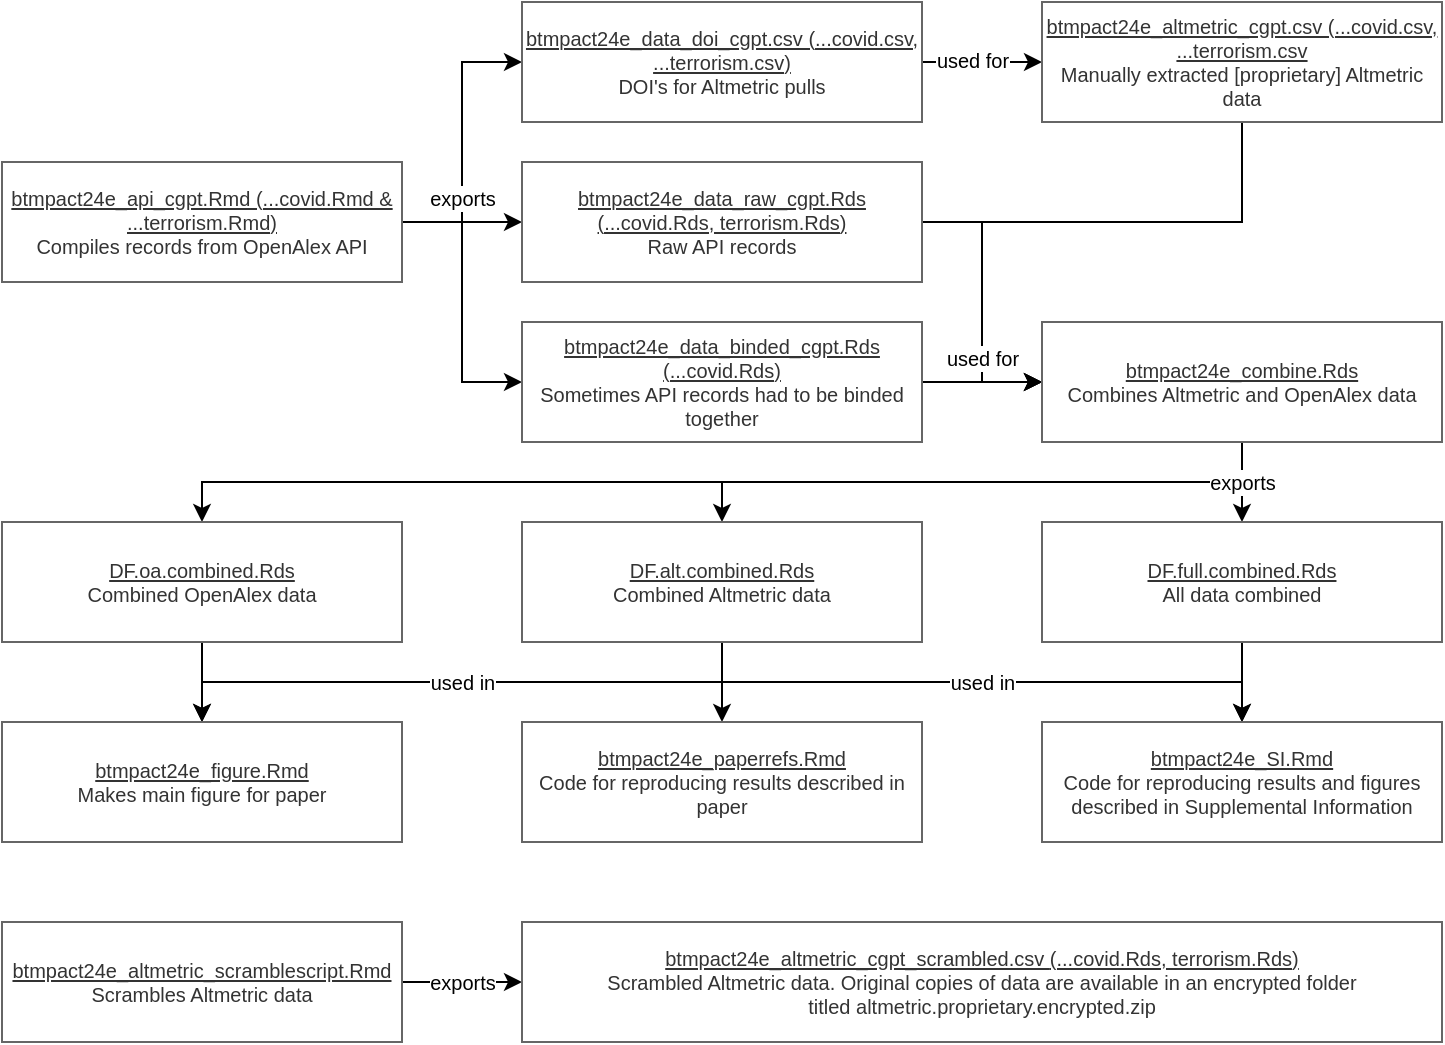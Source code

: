 <mxfile version="26.0.16">
  <diagram name="Page-1" id="vl-IJqzXdeP4moWUP0Z_">
    <mxGraphModel dx="1026" dy="674" grid="1" gridSize="10" guides="1" tooltips="1" connect="1" arrows="1" fold="1" page="1" pageScale="1" pageWidth="850" pageHeight="1100" math="0" shadow="0">
      <root>
        <mxCell id="0" />
        <mxCell id="1" parent="0" />
        <mxCell id="ZyMMh8aqc8fmREzCwDXi-11" style="edgeStyle=orthogonalEdgeStyle;rounded=0;orthogonalLoop=1;jettySize=auto;html=1;exitX=0.5;exitY=1;exitDx=0;exitDy=0;entryX=0;entryY=0.5;entryDx=0;entryDy=0;" parent="1" source="ZyMMh8aqc8fmREzCwDXi-5" target="ZyMMh8aqc8fmREzCwDXi-8" edge="1">
          <mxGeometry relative="1" as="geometry">
            <Array as="points">
              <mxPoint x="660" y="130" />
              <mxPoint x="530" y="130" />
              <mxPoint x="530" y="210" />
            </Array>
          </mxGeometry>
        </mxCell>
        <mxCell id="ZyMMh8aqc8fmREzCwDXi-10" style="edgeStyle=orthogonalEdgeStyle;rounded=0;orthogonalLoop=1;jettySize=auto;html=1;exitX=1;exitY=0.5;exitDx=0;exitDy=0;entryX=0;entryY=0.5;entryDx=0;entryDy=0;" parent="1" source="ZyMMh8aqc8fmREzCwDXi-3" target="ZyMMh8aqc8fmREzCwDXi-8" edge="1">
          <mxGeometry relative="1" as="geometry" />
        </mxCell>
        <mxCell id="Udg6lFjPiZcbS1DrdZ88-12" value="&lt;font style=&quot;font-size: 10px;&quot;&gt;exports&lt;/font&gt;" style="edgeStyle=orthogonalEdgeStyle;rounded=0;orthogonalLoop=1;jettySize=auto;html=1;exitX=1;exitY=0.5;exitDx=0;exitDy=0;entryX=0;entryY=0.5;entryDx=0;entryDy=0;" parent="1" source="Udg6lFjPiZcbS1DrdZ88-1" target="Udg6lFjPiZcbS1DrdZ88-2" edge="1">
          <mxGeometry x="-0.4" relative="1" as="geometry">
            <mxPoint as="offset" />
          </mxGeometry>
        </mxCell>
        <mxCell id="ZyMMh8aqc8fmREzCwDXi-2" style="edgeStyle=orthogonalEdgeStyle;rounded=0;orthogonalLoop=1;jettySize=auto;html=1;exitX=1;exitY=0.5;exitDx=0;exitDy=0;entryX=0;entryY=0.5;entryDx=0;entryDy=0;" parent="1" source="Udg6lFjPiZcbS1DrdZ88-1" target="ZyMMh8aqc8fmREzCwDXi-1" edge="1">
          <mxGeometry relative="1" as="geometry" />
        </mxCell>
        <mxCell id="ZyMMh8aqc8fmREzCwDXi-4" style="edgeStyle=orthogonalEdgeStyle;rounded=0;orthogonalLoop=1;jettySize=auto;html=1;exitX=1;exitY=0.5;exitDx=0;exitDy=0;entryX=0;entryY=0.5;entryDx=0;entryDy=0;" parent="1" source="Udg6lFjPiZcbS1DrdZ88-1" target="ZyMMh8aqc8fmREzCwDXi-3" edge="1">
          <mxGeometry relative="1" as="geometry" />
        </mxCell>
        <mxCell id="Udg6lFjPiZcbS1DrdZ88-1" value="&lt;u&gt;btmpact24e_api_cgpt.Rmd (...covid.Rmd &amp;amp; ...terrorism.Rmd)&lt;/u&gt;&lt;br&gt;&lt;div&gt;Compiles records from OpenAlex API&lt;/div&gt;" style="text;html=1;align=center;verticalAlign=middle;whiteSpace=wrap;rounded=0;fillColor=default;fontColor=#333333;strokeColor=#666666;fontSize=10;" parent="1" vertex="1">
          <mxGeometry x="40" y="100" width="200" height="60" as="geometry" />
        </mxCell>
        <mxCell id="ZyMMh8aqc8fmREzCwDXi-6" style="edgeStyle=orthogonalEdgeStyle;rounded=0;orthogonalLoop=1;jettySize=auto;html=1;exitX=1;exitY=0.5;exitDx=0;exitDy=0;entryX=0;entryY=0.5;entryDx=0;entryDy=0;" parent="1" source="Udg6lFjPiZcbS1DrdZ88-2" target="ZyMMh8aqc8fmREzCwDXi-5" edge="1">
          <mxGeometry relative="1" as="geometry" />
        </mxCell>
        <mxCell id="ZyMMh8aqc8fmREzCwDXi-7" value="&lt;font style=&quot;font-size: 10px;&quot;&gt;used for&lt;/font&gt;" style="edgeLabel;html=1;align=center;verticalAlign=middle;resizable=0;points=[];" parent="ZyMMh8aqc8fmREzCwDXi-6" vertex="1" connectable="0">
          <mxGeometry x="-0.167" y="1" relative="1" as="geometry">
            <mxPoint as="offset" />
          </mxGeometry>
        </mxCell>
        <mxCell id="Udg6lFjPiZcbS1DrdZ88-2" value="&lt;div&gt;&lt;u&gt;btmpact24e_data_doi_cgpt.csv (...covid.csv, ...terrorism.csv)&lt;/u&gt;&lt;div&gt;DOI&#39;s for Altmetric pulls&lt;/div&gt;&lt;/div&gt;" style="text;html=1;align=center;verticalAlign=middle;whiteSpace=wrap;rounded=0;fillColor=default;fontColor=#333333;strokeColor=#666666;fontSize=10;" parent="1" vertex="1">
          <mxGeometry x="300" y="20" width="200" height="60" as="geometry" />
        </mxCell>
        <mxCell id="Udg6lFjPiZcbS1DrdZ88-27" style="edgeStyle=orthogonalEdgeStyle;rounded=0;orthogonalLoop=1;jettySize=auto;html=1;exitX=0;exitY=0.5;exitDx=0;exitDy=0;entryX=0;entryY=0.5;entryDx=0;entryDy=0;" parent="1" edge="1">
          <mxGeometry relative="1" as="geometry">
            <Array as="points">
              <mxPoint x="10" y="200" />
              <mxPoint x="10" y="400" />
            </Array>
            <mxPoint x="40" y="200" as="sourcePoint" />
          </mxGeometry>
        </mxCell>
        <mxCell id="ZyMMh8aqc8fmREzCwDXi-9" value="&lt;font style=&quot;font-size: 10px;&quot;&gt;used for&lt;/font&gt;" style="edgeStyle=orthogonalEdgeStyle;rounded=0;orthogonalLoop=1;jettySize=auto;html=1;exitX=1;exitY=0.5;exitDx=0;exitDy=0;entryX=0;entryY=0.5;entryDx=0;entryDy=0;" parent="1" source="ZyMMh8aqc8fmREzCwDXi-1" target="ZyMMh8aqc8fmREzCwDXi-8" edge="1">
          <mxGeometry x="0.4" relative="1" as="geometry">
            <mxPoint as="offset" />
          </mxGeometry>
        </mxCell>
        <mxCell id="ZyMMh8aqc8fmREzCwDXi-1" value="&lt;div&gt;&lt;u&gt;btmpact24e_data_raw_cgpt.Rds (...covid.Rds, terrorism.Rds)&lt;/u&gt;&lt;div&gt;Raw API records&lt;/div&gt;&lt;/div&gt;" style="text;html=1;align=center;verticalAlign=middle;whiteSpace=wrap;rounded=0;fillColor=default;fontColor=#333333;strokeColor=#666666;fontSize=10;" parent="1" vertex="1">
          <mxGeometry x="300" y="100" width="200" height="60" as="geometry" />
        </mxCell>
        <mxCell id="ZyMMh8aqc8fmREzCwDXi-3" value="&lt;u&gt;btmpact24e_data_binded_cgpt.Rds (...covid.Rds)&lt;/u&gt;&lt;div&gt;Sometimes API records had to be binded together&lt;/div&gt;" style="text;html=1;align=center;verticalAlign=middle;whiteSpace=wrap;rounded=0;fillColor=default;fontColor=#333333;strokeColor=#666666;fontSize=10;" parent="1" vertex="1">
          <mxGeometry x="300" y="180" width="200" height="60" as="geometry" />
        </mxCell>
        <mxCell id="ZyMMh8aqc8fmREzCwDXi-5" value="&lt;u&gt;btmpact24e_altmetric_cgpt.csv (...covid.csv, ...terrorism.csv&lt;/u&gt;&lt;br&gt;&lt;div&gt;Manually extracted [proprietary] Altmetric data&lt;/div&gt;" style="text;html=1;align=center;verticalAlign=middle;whiteSpace=wrap;rounded=0;fillColor=default;fontColor=#333333;strokeColor=#666666;fontSize=10;" parent="1" vertex="1">
          <mxGeometry x="560" y="20" width="200" height="60" as="geometry" />
        </mxCell>
        <mxCell id="ZyMMh8aqc8fmREzCwDXi-15" style="edgeStyle=orthogonalEdgeStyle;rounded=0;orthogonalLoop=1;jettySize=auto;html=1;exitX=0.5;exitY=1;exitDx=0;exitDy=0;entryX=0.5;entryY=0;entryDx=0;entryDy=0;" parent="1" source="ZyMMh8aqc8fmREzCwDXi-8" target="ZyMMh8aqc8fmREzCwDXi-14" edge="1">
          <mxGeometry relative="1" as="geometry" />
        </mxCell>
        <mxCell id="ZyMMh8aqc8fmREzCwDXi-16" style="edgeStyle=orthogonalEdgeStyle;rounded=0;orthogonalLoop=1;jettySize=auto;html=1;exitX=0.5;exitY=1;exitDx=0;exitDy=0;entryX=0.5;entryY=0;entryDx=0;entryDy=0;" parent="1" source="ZyMMh8aqc8fmREzCwDXi-8" target="ZyMMh8aqc8fmREzCwDXi-12" edge="1">
          <mxGeometry relative="1" as="geometry" />
        </mxCell>
        <mxCell id="ZyMMh8aqc8fmREzCwDXi-17" value="&lt;font style=&quot;font-size: 10px;&quot;&gt;exports&lt;/font&gt;" style="edgeStyle=orthogonalEdgeStyle;rounded=0;orthogonalLoop=1;jettySize=auto;html=1;exitX=0.5;exitY=1;exitDx=0;exitDy=0;entryX=0.5;entryY=0;entryDx=0;entryDy=0;" parent="1" source="ZyMMh8aqc8fmREzCwDXi-8" target="ZyMMh8aqc8fmREzCwDXi-13" edge="1">
          <mxGeometry x="-0.867" relative="1" as="geometry">
            <mxPoint as="offset" />
          </mxGeometry>
        </mxCell>
        <mxCell id="ZyMMh8aqc8fmREzCwDXi-8" value="&lt;div&gt;&lt;u&gt;btmpact24e_combine.Rds&lt;/u&gt;&lt;div&gt;Combines Altmetric and OpenAlex data&lt;/div&gt;&lt;/div&gt;" style="text;html=1;align=center;verticalAlign=middle;whiteSpace=wrap;rounded=0;fillColor=default;fontColor=#333333;strokeColor=#666666;fontSize=10;" parent="1" vertex="1">
          <mxGeometry x="560" y="180" width="200" height="60" as="geometry" />
        </mxCell>
        <mxCell id="QxKKUaJP420yn0zlgnvT-7" style="edgeStyle=orthogonalEdgeStyle;rounded=0;orthogonalLoop=1;jettySize=auto;html=1;exitX=0.5;exitY=1;exitDx=0;exitDy=0;entryX=0.5;entryY=0;entryDx=0;entryDy=0;" parent="1" source="ZyMMh8aqc8fmREzCwDXi-12" target="QxKKUaJP420yn0zlgnvT-1" edge="1">
          <mxGeometry relative="1" as="geometry" />
        </mxCell>
        <mxCell id="ZyMMh8aqc8fmREzCwDXi-12" value="&lt;u&gt;DF.oa.combined.Rds&lt;/u&gt;&lt;br&gt;&lt;div&gt;Combined OpenAlex data&lt;/div&gt;" style="text;html=1;align=center;verticalAlign=middle;whiteSpace=wrap;rounded=0;fillColor=default;fontColor=#333333;strokeColor=#666666;fontSize=10;" parent="1" vertex="1">
          <mxGeometry x="40" y="280" width="200" height="60" as="geometry" />
        </mxCell>
        <mxCell id="QxKKUaJP420yn0zlgnvT-4" value="&lt;font style=&quot;font-size: 10px;&quot;&gt;used in&lt;/font&gt;" style="edgeStyle=orthogonalEdgeStyle;rounded=0;orthogonalLoop=1;jettySize=auto;html=1;exitX=0.5;exitY=1;exitDx=0;exitDy=0;entryX=0.5;entryY=0;entryDx=0;entryDy=0;" parent="1" source="ZyMMh8aqc8fmREzCwDXi-13" target="QxKKUaJP420yn0zlgnvT-1" edge="1">
          <mxGeometry relative="1" as="geometry" />
        </mxCell>
        <mxCell id="QxKKUaJP420yn0zlgnvT-5" value="&lt;font style=&quot;font-size: 10px;&quot;&gt;used in&lt;/font&gt;" style="edgeStyle=orthogonalEdgeStyle;rounded=0;orthogonalLoop=1;jettySize=auto;html=1;exitX=0.5;exitY=1;exitDx=0;exitDy=0;entryX=0.5;entryY=0;entryDx=0;entryDy=0;" parent="1" source="ZyMMh8aqc8fmREzCwDXi-13" target="QxKKUaJP420yn0zlgnvT-3" edge="1">
          <mxGeometry relative="1" as="geometry" />
        </mxCell>
        <mxCell id="QxKKUaJP420yn0zlgnvT-6" style="edgeStyle=orthogonalEdgeStyle;rounded=0;orthogonalLoop=1;jettySize=auto;html=1;exitX=0.5;exitY=1;exitDx=0;exitDy=0;entryX=0.5;entryY=0;entryDx=0;entryDy=0;" parent="1" source="ZyMMh8aqc8fmREzCwDXi-13" target="QxKKUaJP420yn0zlgnvT-2" edge="1">
          <mxGeometry relative="1" as="geometry" />
        </mxCell>
        <mxCell id="ZyMMh8aqc8fmREzCwDXi-13" value="&lt;u&gt;DF.alt.combined.Rds&lt;/u&gt;&lt;br&gt;&lt;div&gt;Combined Altmetric data&lt;/div&gt;" style="text;html=1;align=center;verticalAlign=middle;whiteSpace=wrap;rounded=0;fillColor=default;fontColor=#333333;strokeColor=#666666;fontSize=10;" parent="1" vertex="1">
          <mxGeometry x="300" y="280" width="200" height="60" as="geometry" />
        </mxCell>
        <mxCell id="QxKKUaJP420yn0zlgnvT-8" style="edgeStyle=orthogonalEdgeStyle;rounded=0;orthogonalLoop=1;jettySize=auto;html=1;exitX=0.5;exitY=1;exitDx=0;exitDy=0;entryX=0.5;entryY=0;entryDx=0;entryDy=0;" parent="1" source="ZyMMh8aqc8fmREzCwDXi-14" target="QxKKUaJP420yn0zlgnvT-3" edge="1">
          <mxGeometry relative="1" as="geometry" />
        </mxCell>
        <mxCell id="ZyMMh8aqc8fmREzCwDXi-14" value="&lt;u&gt;DF.full.combined.Rds&lt;/u&gt;&lt;br&gt;&lt;div&gt;All data combined&lt;/div&gt;" style="text;html=1;align=center;verticalAlign=middle;whiteSpace=wrap;rounded=0;fillColor=default;fontColor=#333333;strokeColor=#666666;fontSize=10;" parent="1" vertex="1">
          <mxGeometry x="560" y="280" width="200" height="60" as="geometry" />
        </mxCell>
        <mxCell id="QxKKUaJP420yn0zlgnvT-1" value="&lt;u&gt;btmpact24e_figure.Rmd&lt;/u&gt;&lt;br&gt;&lt;div&gt;Makes main figure for paper&lt;/div&gt;" style="text;html=1;align=center;verticalAlign=middle;whiteSpace=wrap;rounded=0;fillColor=default;fontColor=#333333;strokeColor=#666666;fontSize=10;" parent="1" vertex="1">
          <mxGeometry x="40" y="380" width="200" height="60" as="geometry" />
        </mxCell>
        <mxCell id="QxKKUaJP420yn0zlgnvT-2" value="&lt;div&gt;&lt;u&gt;btmpact24e_paperrefs.Rmd&lt;/u&gt;&lt;/div&gt;&lt;div&gt;Code for reproducing results described in paper&lt;/div&gt;" style="text;html=1;align=center;verticalAlign=middle;whiteSpace=wrap;rounded=0;fillColor=default;fontColor=#333333;strokeColor=#666666;fontSize=10;" parent="1" vertex="1">
          <mxGeometry x="300" y="380" width="200" height="60" as="geometry" />
        </mxCell>
        <mxCell id="QxKKUaJP420yn0zlgnvT-3" value="&lt;div&gt;&lt;u&gt;btmpact24e_SI.Rmd&lt;/u&gt;&lt;br&gt;&lt;/div&gt;&lt;div&gt;Code for reproducing results and figures described in Supplemental Information&lt;/div&gt;" style="text;html=1;align=center;verticalAlign=middle;whiteSpace=wrap;rounded=0;fillColor=default;fontColor=#333333;strokeColor=#666666;fontSize=10;" parent="1" vertex="1">
          <mxGeometry x="560" y="380" width="200" height="60" as="geometry" />
        </mxCell>
        <mxCell id="-zFIzbAuybXxxrE7KLq0-3" value="&lt;font style=&quot;font-size: 10px;&quot;&gt;exports&lt;/font&gt;" style="edgeStyle=orthogonalEdgeStyle;rounded=0;orthogonalLoop=1;jettySize=auto;html=1;exitX=1;exitY=0.5;exitDx=0;exitDy=0;entryX=0;entryY=0.5;entryDx=0;entryDy=0;" parent="1" source="-zFIzbAuybXxxrE7KLq0-1" target="-zFIzbAuybXxxrE7KLq0-2" edge="1">
          <mxGeometry relative="1" as="geometry" />
        </mxCell>
        <mxCell id="-zFIzbAuybXxxrE7KLq0-1" value="&lt;div&gt;&lt;u&gt;btmpact24e_altmetric_scramblescript.Rmd&lt;/u&gt;&lt;/div&gt;&lt;div&gt;Scrambles Altmetric data&lt;/div&gt;" style="text;html=1;align=center;verticalAlign=middle;whiteSpace=wrap;rounded=0;fillColor=default;fontColor=#333333;strokeColor=#666666;fontSize=10;" parent="1" vertex="1">
          <mxGeometry x="40" y="480" width="200" height="60" as="geometry" />
        </mxCell>
        <mxCell id="-zFIzbAuybXxxrE7KLq0-2" value="&lt;div&gt;&lt;span style=&quot;background-color: transparent;&quot;&gt;&lt;u&gt;btmpact24e_altmetric_cgpt_scrambled.csv&amp;nbsp;&lt;/u&gt;&lt;/span&gt;&lt;u&gt;(...covid.Rds, terrorism.Rds)&lt;/u&gt;&lt;div&gt;Scrambled Altmetric data. Original copies of data are available in an encrypted folder titled&amp;nbsp;altmetric.proprietary.encrypted.zip&lt;/div&gt;&lt;/div&gt;" style="text;html=1;align=center;verticalAlign=middle;whiteSpace=wrap;rounded=0;fillColor=default;fontColor=#333333;strokeColor=#666666;fontSize=10;" parent="1" vertex="1">
          <mxGeometry x="300" y="480" width="460" height="60" as="geometry" />
        </mxCell>
      </root>
    </mxGraphModel>
  </diagram>
</mxfile>
